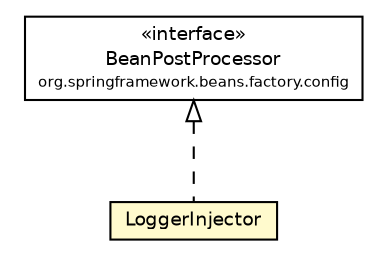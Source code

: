 #!/usr/local/bin/dot
#
# Class diagram 
# Generated by UMLGraph version R5_6 (http://www.umlgraph.org/)
#

digraph G {
	edge [fontname="Helvetica",fontsize=10,labelfontname="Helvetica",labelfontsize=10];
	node [fontname="Helvetica",fontsize=10,shape=plaintext];
	nodesep=0.25;
	ranksep=0.5;
	// net.ljcomputing.logging.LoggerInjector
	c118 [label=<<table title="net.ljcomputing.logging.LoggerInjector" border="0" cellborder="1" cellspacing="0" cellpadding="2" port="p" bgcolor="lemonChiffon" href="./LoggerInjector.html">
		<tr><td><table border="0" cellspacing="0" cellpadding="1">
<tr><td align="center" balign="center"> LoggerInjector </td></tr>
		</table></td></tr>
		</table>>, URL="./LoggerInjector.html", fontname="Helvetica", fontcolor="black", fontsize=9.0];
	//net.ljcomputing.logging.LoggerInjector implements org.springframework.beans.factory.config.BeanPostProcessor
	c126:p -> c118:p [dir=back,arrowtail=empty,style=dashed];
	// org.springframework.beans.factory.config.BeanPostProcessor
	c126 [label=<<table title="org.springframework.beans.factory.config.BeanPostProcessor" border="0" cellborder="1" cellspacing="0" cellpadding="2" port="p" href="http://java.sun.com/j2se/1.4.2/docs/api/org/springframework/beans/factory/config/BeanPostProcessor.html">
		<tr><td><table border="0" cellspacing="0" cellpadding="1">
<tr><td align="center" balign="center"> &#171;interface&#187; </td></tr>
<tr><td align="center" balign="center"> BeanPostProcessor </td></tr>
<tr><td align="center" balign="center"><font point-size="7.0"> org.springframework.beans.factory.config </font></td></tr>
		</table></td></tr>
		</table>>, URL="http://java.sun.com/j2se/1.4.2/docs/api/org/springframework/beans/factory/config/BeanPostProcessor.html", fontname="Helvetica", fontcolor="black", fontsize=9.0];
}

